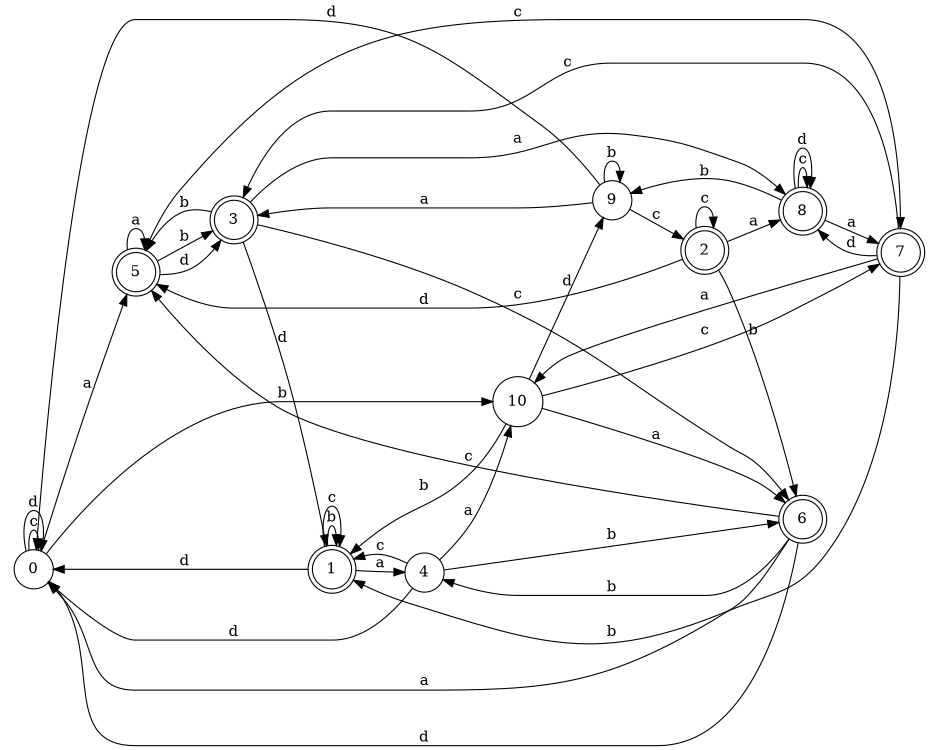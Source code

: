 digraph n9_4 {
__start0 [label="" shape="none"];

rankdir=LR;
size="8,5";

s0 [style="filled", color="black", fillcolor="white" shape="circle", label="0"];
s1 [style="rounded,filled", color="black", fillcolor="white" shape="doublecircle", label="1"];
s2 [style="rounded,filled", color="black", fillcolor="white" shape="doublecircle", label="2"];
s3 [style="rounded,filled", color="black", fillcolor="white" shape="doublecircle", label="3"];
s4 [style="filled", color="black", fillcolor="white" shape="circle", label="4"];
s5 [style="rounded,filled", color="black", fillcolor="white" shape="doublecircle", label="5"];
s6 [style="rounded,filled", color="black", fillcolor="white" shape="doublecircle", label="6"];
s7 [style="rounded,filled", color="black", fillcolor="white" shape="doublecircle", label="7"];
s8 [style="rounded,filled", color="black", fillcolor="white" shape="doublecircle", label="8"];
s9 [style="filled", color="black", fillcolor="white" shape="circle", label="9"];
s10 [style="filled", color="black", fillcolor="white" shape="circle", label="10"];
s0 -> s5 [label="a"];
s0 -> s10 [label="b"];
s0 -> s0 [label="c"];
s0 -> s0 [label="d"];
s1 -> s4 [label="a"];
s1 -> s1 [label="b"];
s1 -> s1 [label="c"];
s1 -> s0 [label="d"];
s2 -> s8 [label="a"];
s2 -> s6 [label="b"];
s2 -> s2 [label="c"];
s2 -> s5 [label="d"];
s3 -> s8 [label="a"];
s3 -> s5 [label="b"];
s3 -> s6 [label="c"];
s3 -> s1 [label="d"];
s4 -> s10 [label="a"];
s4 -> s6 [label="b"];
s4 -> s1 [label="c"];
s4 -> s0 [label="d"];
s5 -> s5 [label="a"];
s5 -> s3 [label="b"];
s5 -> s7 [label="c"];
s5 -> s3 [label="d"];
s6 -> s0 [label="a"];
s6 -> s4 [label="b"];
s6 -> s5 [label="c"];
s6 -> s0 [label="d"];
s7 -> s10 [label="a"];
s7 -> s1 [label="b"];
s7 -> s3 [label="c"];
s7 -> s8 [label="d"];
s8 -> s7 [label="a"];
s8 -> s9 [label="b"];
s8 -> s8 [label="c"];
s8 -> s8 [label="d"];
s9 -> s3 [label="a"];
s9 -> s9 [label="b"];
s9 -> s2 [label="c"];
s9 -> s0 [label="d"];
s10 -> s6 [label="a"];
s10 -> s1 [label="b"];
s10 -> s7 [label="c"];
s10 -> s9 [label="d"];

}